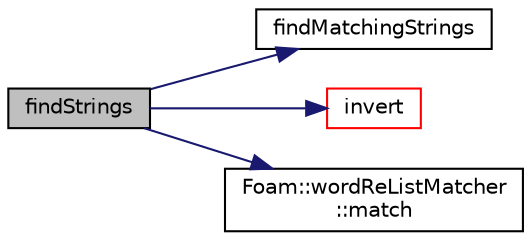 digraph "findStrings"
{
  bgcolor="transparent";
  edge [fontname="Helvetica",fontsize="10",labelfontname="Helvetica",labelfontsize="10"];
  node [fontname="Helvetica",fontsize="10",shape=record];
  rankdir="LR";
  Node138470 [label="findStrings",height=0.2,width=0.4,color="black", fillcolor="grey75", style="filled", fontcolor="black"];
  Node138470 -> Node138471 [color="midnightblue",fontsize="10",style="solid",fontname="Helvetica"];
  Node138471 [label="findMatchingStrings",height=0.2,width=0.4,color="black",URL="$a21851.html#a6f0e89537651a4173e2955ba9c521839",tooltip="Return list indices for matching strings. "];
  Node138470 -> Node138472 [color="midnightblue",fontsize="10",style="solid",fontname="Helvetica"];
  Node138472 [label="invert",height=0.2,width=0.4,color="red",URL="$a21851.html#a327595a4510d001734d50819f3ee744d",tooltip="Invert one-to-one map. Unmapped elements will be -1. "];
  Node138470 -> Node138520 [color="midnightblue",fontsize="10",style="solid",fontname="Helvetica"];
  Node138520 [label="Foam::wordReListMatcher\l::match",height=0.2,width=0.4,color="black",URL="$a29553.html#a6eed83f5b8224d6cc9e70726595c6e4e",tooltip="Return true if string matches any of the regular expressions. "];
}
